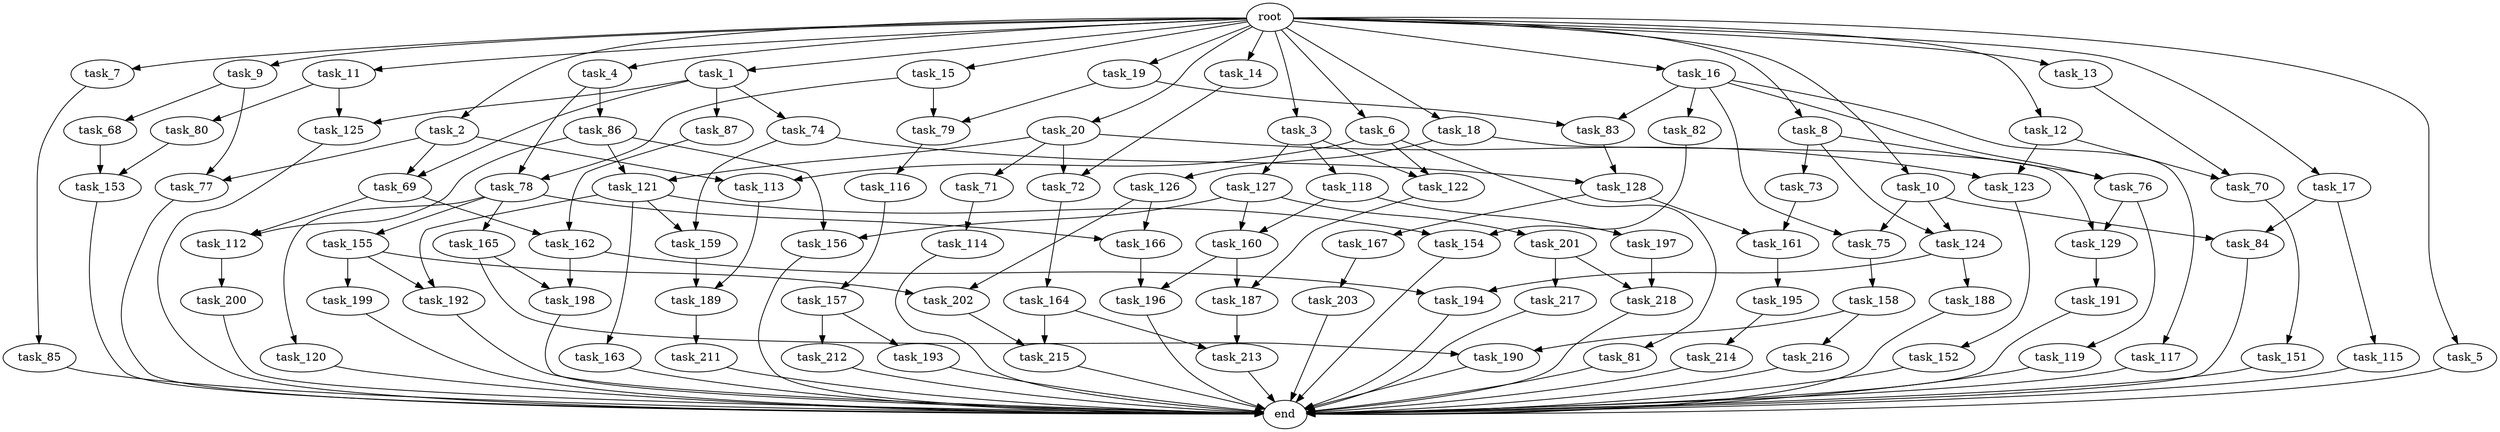 digraph G {
  task_116 [size="858993459200.000000"];
  task_163 [size="77309411328.000000"];
  task_15 [size="1024.000000"];
  task_118 [size="34359738368.000000"];
  task_153 [size="154618822656.000000"];
  end [size="0.000000"];
  task_7 [size="1024.000000"];
  task_128 [size="1005022347264.000000"];
  task_119 [size="77309411328.000000"];
  task_191 [size="549755813888.000000"];
  task_166 [size="893353197568.000000"];
  task_79 [size="764504178688.000000"];
  task_75 [size="858993459200.000000"];
  task_214 [size="309237645312.000000"];
  task_154 [size="154618822656.000000"];
  task_117 [size="549755813888.000000"];
  task_196 [size="687194767360.000000"];
  task_72 [size="429496729600.000000"];
  task_9 [size="1024.000000"];
  task_155 [size="858993459200.000000"];
  task_74 [size="34359738368.000000"];
  task_216 [size="77309411328.000000"];
  task_112 [size="858993459200.000000"];
  task_121 [size="523986010112.000000"];
  task_164 [size="695784701952.000000"];
  task_217 [size="549755813888.000000"];
  task_73 [size="34359738368.000000"];
  task_77 [size="635655159808.000000"];
  task_85 [size="34359738368.000000"];
  task_18 [size="1024.000000"];
  task_188 [size="420906795008.000000"];
  task_212 [size="309237645312.000000"];
  task_68 [size="214748364800.000000"];
  task_82 [size="549755813888.000000"];
  task_115 [size="214748364800.000000"];
  task_160 [size="970662608896.000000"];
  task_11 [size="1024.000000"];
  task_83 [size="764504178688.000000"];
  task_167 [size="309237645312.000000"];
  task_125 [size="171798691840.000000"];
  task_1 [size="1024.000000"];
  task_159 [size="773094113280.000000"];
  task_78 [size="584115552256.000000"];
  task_86 [size="34359738368.000000"];
  task_157 [size="858993459200.000000"];
  task_156 [size="730144440320.000000"];
  task_201 [size="420906795008.000000"];
  task_189 [size="1005022347264.000000"];
  task_69 [size="455266533376.000000"];
  task_162 [size="970662608896.000000"];
  task_165 [size="858993459200.000000"];
  task_80 [size="137438953472.000000"];
  task_123 [size="764504178688.000000"];
  task_20 [size="1024.000000"];
  task_194 [size="1279900254208.000000"];
  task_190 [size="292057776128.000000"];
  task_19 [size="1024.000000"];
  task_127 [size="34359738368.000000"];
  task_161 [size="523986010112.000000"];
  task_213 [size="730144440320.000000"];
  task_195 [size="34359738368.000000"];
  task_87 [size="34359738368.000000"];
  task_126 [size="34359738368.000000"];
  task_192 [size="154618822656.000000"];
  task_129 [size="111669149696.000000"];
  task_4 [size="1024.000000"];
  task_10 [size="1024.000000"];
  task_81 [size="214748364800.000000"];
  task_158 [size="137438953472.000000"];
  task_70 [size="1099511627776.000000"];
  task_71 [size="214748364800.000000"];
  task_14 [size="1024.000000"];
  task_12 [size="1024.000000"];
  task_13 [size="1024.000000"];
  task_187 [size="584115552256.000000"];
  task_3 [size="1024.000000"];
  task_114 [size="34359738368.000000"];
  task_5 [size="1024.000000"];
  task_113 [size="635655159808.000000"];
  task_6 [size="1024.000000"];
  task_203 [size="858993459200.000000"];
  task_124 [size="343597383680.000000"];
  task_2 [size="1024.000000"];
  task_84 [size="523986010112.000000"];
  task_198 [size="1073741824000.000000"];
  task_193 [size="309237645312.000000"];
  task_211 [size="420906795008.000000"];
  task_17 [size="1024.000000"];
  task_76 [size="584115552256.000000"];
  task_202 [size="111669149696.000000"];
  task_120 [size="858993459200.000000"];
  task_200 [size="77309411328.000000"];
  root [size="0.000000"];
  task_197 [size="549755813888.000000"];
  task_8 [size="1024.000000"];
  task_16 [size="1024.000000"];
  task_199 [size="77309411328.000000"];
  task_152 [size="695784701952.000000"];
  task_218 [size="1245540515840.000000"];
  task_215 [size="635655159808.000000"];
  task_122 [size="249108103168.000000"];
  task_151 [size="77309411328.000000"];

  task_116 -> task_157 [size="838860800.000000"];
  task_163 -> end [size="1.000000"];
  task_15 -> task_78 [size="536870912.000000"];
  task_15 -> task_79 [size="536870912.000000"];
  task_118 -> task_160 [size="536870912.000000"];
  task_118 -> task_197 [size="536870912.000000"];
  task_153 -> end [size="1.000000"];
  task_7 -> task_85 [size="33554432.000000"];
  task_128 -> task_161 [size="301989888.000000"];
  task_128 -> task_167 [size="301989888.000000"];
  task_119 -> end [size="1.000000"];
  task_191 -> end [size="1.000000"];
  task_166 -> task_196 [size="134217728.000000"];
  task_79 -> task_116 [size="838860800.000000"];
  task_75 -> task_158 [size="134217728.000000"];
  task_214 -> end [size="1.000000"];
  task_154 -> end [size="1.000000"];
  task_117 -> end [size="1.000000"];
  task_196 -> end [size="1.000000"];
  task_72 -> task_164 [size="679477248.000000"];
  task_9 -> task_68 [size="209715200.000000"];
  task_9 -> task_77 [size="209715200.000000"];
  task_155 -> task_199 [size="75497472.000000"];
  task_155 -> task_192 [size="75497472.000000"];
  task_155 -> task_202 [size="75497472.000000"];
  task_74 -> task_128 [size="679477248.000000"];
  task_74 -> task_159 [size="679477248.000000"];
  task_216 -> end [size="1.000000"];
  task_112 -> task_200 [size="75497472.000000"];
  task_121 -> task_163 [size="75497472.000000"];
  task_121 -> task_192 [size="75497472.000000"];
  task_121 -> task_154 [size="75497472.000000"];
  task_121 -> task_159 [size="75497472.000000"];
  task_164 -> task_213 [size="411041792.000000"];
  task_164 -> task_215 [size="411041792.000000"];
  task_217 -> end [size="1.000000"];
  task_73 -> task_161 [size="209715200.000000"];
  task_77 -> end [size="1.000000"];
  task_85 -> end [size="1.000000"];
  task_18 -> task_126 [size="33554432.000000"];
  task_18 -> task_129 [size="33554432.000000"];
  task_188 -> end [size="1.000000"];
  task_212 -> end [size="1.000000"];
  task_68 -> task_153 [size="75497472.000000"];
  task_82 -> task_154 [size="75497472.000000"];
  task_115 -> end [size="1.000000"];
  task_160 -> task_196 [size="536870912.000000"];
  task_160 -> task_187 [size="536870912.000000"];
  task_11 -> task_125 [size="134217728.000000"];
  task_11 -> task_80 [size="134217728.000000"];
  task_83 -> task_128 [size="301989888.000000"];
  task_167 -> task_203 [size="838860800.000000"];
  task_125 -> end [size="1.000000"];
  task_1 -> task_69 [size="33554432.000000"];
  task_1 -> task_125 [size="33554432.000000"];
  task_1 -> task_87 [size="33554432.000000"];
  task_1 -> task_74 [size="33554432.000000"];
  task_159 -> task_189 [size="301989888.000000"];
  task_78 -> task_120 [size="838860800.000000"];
  task_78 -> task_166 [size="838860800.000000"];
  task_78 -> task_155 [size="838860800.000000"];
  task_78 -> task_165 [size="838860800.000000"];
  task_86 -> task_112 [size="301989888.000000"];
  task_86 -> task_156 [size="301989888.000000"];
  task_86 -> task_121 [size="301989888.000000"];
  task_157 -> task_193 [size="301989888.000000"];
  task_157 -> task_212 [size="301989888.000000"];
  task_156 -> end [size="1.000000"];
  task_201 -> task_217 [size="536870912.000000"];
  task_201 -> task_218 [size="536870912.000000"];
  task_189 -> task_211 [size="411041792.000000"];
  task_69 -> task_112 [size="536870912.000000"];
  task_69 -> task_162 [size="536870912.000000"];
  task_162 -> task_194 [size="838860800.000000"];
  task_162 -> task_198 [size="838860800.000000"];
  task_165 -> task_190 [size="209715200.000000"];
  task_165 -> task_198 [size="209715200.000000"];
  task_80 -> task_153 [size="75497472.000000"];
  task_123 -> task_152 [size="679477248.000000"];
  task_20 -> task_71 [size="209715200.000000"];
  task_20 -> task_72 [size="209715200.000000"];
  task_20 -> task_121 [size="209715200.000000"];
  task_20 -> task_123 [size="209715200.000000"];
  task_194 -> end [size="1.000000"];
  task_190 -> end [size="1.000000"];
  task_19 -> task_83 [size="209715200.000000"];
  task_19 -> task_79 [size="209715200.000000"];
  task_127 -> task_156 [size="411041792.000000"];
  task_127 -> task_160 [size="411041792.000000"];
  task_127 -> task_201 [size="411041792.000000"];
  task_161 -> task_195 [size="33554432.000000"];
  task_213 -> end [size="1.000000"];
  task_195 -> task_214 [size="301989888.000000"];
  task_87 -> task_162 [size="411041792.000000"];
  task_126 -> task_166 [size="33554432.000000"];
  task_126 -> task_202 [size="33554432.000000"];
  task_192 -> end [size="1.000000"];
  task_129 -> task_191 [size="536870912.000000"];
  task_4 -> task_78 [size="33554432.000000"];
  task_4 -> task_86 [size="33554432.000000"];
  task_10 -> task_75 [size="301989888.000000"];
  task_10 -> task_124 [size="301989888.000000"];
  task_10 -> task_84 [size="301989888.000000"];
  task_81 -> end [size="1.000000"];
  task_158 -> task_190 [size="75497472.000000"];
  task_158 -> task_216 [size="75497472.000000"];
  task_70 -> task_151 [size="75497472.000000"];
  task_71 -> task_114 [size="33554432.000000"];
  task_14 -> task_72 [size="209715200.000000"];
  task_12 -> task_70 [size="536870912.000000"];
  task_12 -> task_123 [size="536870912.000000"];
  task_13 -> task_70 [size="536870912.000000"];
  task_187 -> task_213 [size="301989888.000000"];
  task_3 -> task_118 [size="33554432.000000"];
  task_3 -> task_122 [size="33554432.000000"];
  task_3 -> task_127 [size="33554432.000000"];
  task_114 -> end [size="1.000000"];
  task_5 -> end [size="1.000000"];
  task_113 -> task_189 [size="679477248.000000"];
  task_6 -> task_81 [size="209715200.000000"];
  task_6 -> task_122 [size="209715200.000000"];
  task_6 -> task_113 [size="209715200.000000"];
  task_203 -> end [size="1.000000"];
  task_124 -> task_194 [size="411041792.000000"];
  task_124 -> task_188 [size="411041792.000000"];
  task_2 -> task_113 [size="411041792.000000"];
  task_2 -> task_77 [size="411041792.000000"];
  task_2 -> task_69 [size="411041792.000000"];
  task_84 -> end [size="1.000000"];
  task_198 -> end [size="1.000000"];
  task_193 -> end [size="1.000000"];
  task_211 -> end [size="1.000000"];
  task_17 -> task_84 [size="209715200.000000"];
  task_17 -> task_115 [size="209715200.000000"];
  task_76 -> task_119 [size="75497472.000000"];
  task_76 -> task_129 [size="75497472.000000"];
  task_202 -> task_215 [size="209715200.000000"];
  task_120 -> end [size="1.000000"];
  task_200 -> end [size="1.000000"];
  root -> task_13 [size="1.000000"];
  root -> task_17 [size="1.000000"];
  root -> task_3 [size="1.000000"];
  root -> task_4 [size="1.000000"];
  root -> task_20 [size="1.000000"];
  root -> task_15 [size="1.000000"];
  root -> task_10 [size="1.000000"];
  root -> task_6 [size="1.000000"];
  root -> task_11 [size="1.000000"];
  root -> task_9 [size="1.000000"];
  root -> task_16 [size="1.000000"];
  root -> task_8 [size="1.000000"];
  root -> task_18 [size="1.000000"];
  root -> task_1 [size="1.000000"];
  root -> task_5 [size="1.000000"];
  root -> task_19 [size="1.000000"];
  root -> task_2 [size="1.000000"];
  root -> task_14 [size="1.000000"];
  root -> task_7 [size="1.000000"];
  root -> task_12 [size="1.000000"];
  task_197 -> task_218 [size="679477248.000000"];
  task_8 -> task_73 [size="33554432.000000"];
  task_8 -> task_124 [size="33554432.000000"];
  task_8 -> task_76 [size="33554432.000000"];
  task_16 -> task_75 [size="536870912.000000"];
  task_16 -> task_83 [size="536870912.000000"];
  task_16 -> task_76 [size="536870912.000000"];
  task_16 -> task_117 [size="536870912.000000"];
  task_16 -> task_82 [size="536870912.000000"];
  task_199 -> end [size="1.000000"];
  task_152 -> end [size="1.000000"];
  task_218 -> end [size="1.000000"];
  task_215 -> end [size="1.000000"];
  task_122 -> task_187 [size="33554432.000000"];
  task_151 -> end [size="1.000000"];
}
